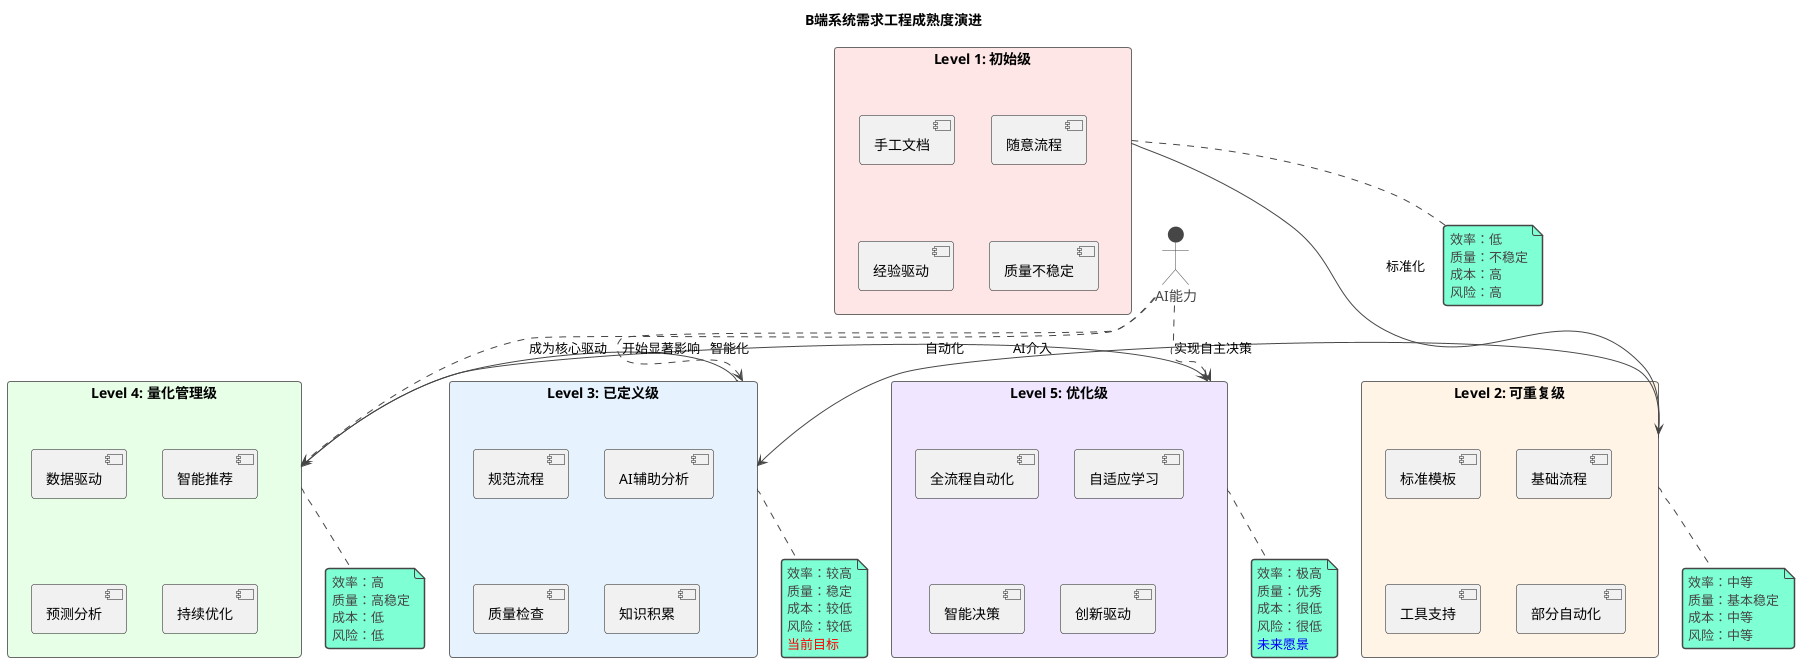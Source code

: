 @startuml 需求工程成熟度模型
!theme vibrant

title B端系统需求工程成熟度演进

!define LEVEL1 #FFE6E6
!define LEVEL2 #FFF4E6
!define LEVEL3 #E6F3FF
!define LEVEL4 #E6FFE6
!define LEVEL5 #F0E6FF

rectangle "Level 1: 初始级" as L1 LEVEL1 {
  [手工文档]
  [随意流程]
  [经验驱动]
  [质量不稳定]
}

rectangle "Level 2: 可重复级" as L2 LEVEL2 {
  [标准模板]
  [基础流程]
  [工具支持]
  [部分自动化]
}

rectangle "Level 3: 已定义级" as L3 LEVEL3 {
  [规范流程]
  [AI辅助分析]
  [质量检查]
  [知识积累]
}

rectangle "Level 4: 量化管理级" as L4 LEVEL4 {
  [数据驱动]
  [智能推荐]
  [预测分析]
  [持续优化]
}

rectangle "Level 5: 优化级" as L5 LEVEL5 {
  [全流程自动化]
  [自适应学习]
  [智能决策]
  [创新驱动]
}

L1 -right-> L2 : 标准化
L2 -right-> L3 : AI介入
L3 -right-> L4 : 智能化
L4 -right-> L5 : 自动化

note bottom of L1
效率：低
质量：不稳定
成本：高
风险：高
end note

note bottom of L2
效率：中等
质量：基本稳定
成本：中等
风险：中等
end note

note bottom of L3
效率：较高
质量：稳定
成本：较低
风险：较低
<color:red>当前目标</color>
end note

note bottom of L4
效率：高
质量：高稳定
成本：低
风险：低
end note

note bottom of L5
效率：极高
质量：优秀
成本：很低
风险：很低
<color:blue>未来愿景</color>
end note

' 添加AI能力增长线
actor "AI能力" as AI
AI ..> L3 : 开始显著影响
AI ..> L4 : 成为核心驱动
AI ..> L5 : 实现自主决策

@enduml
